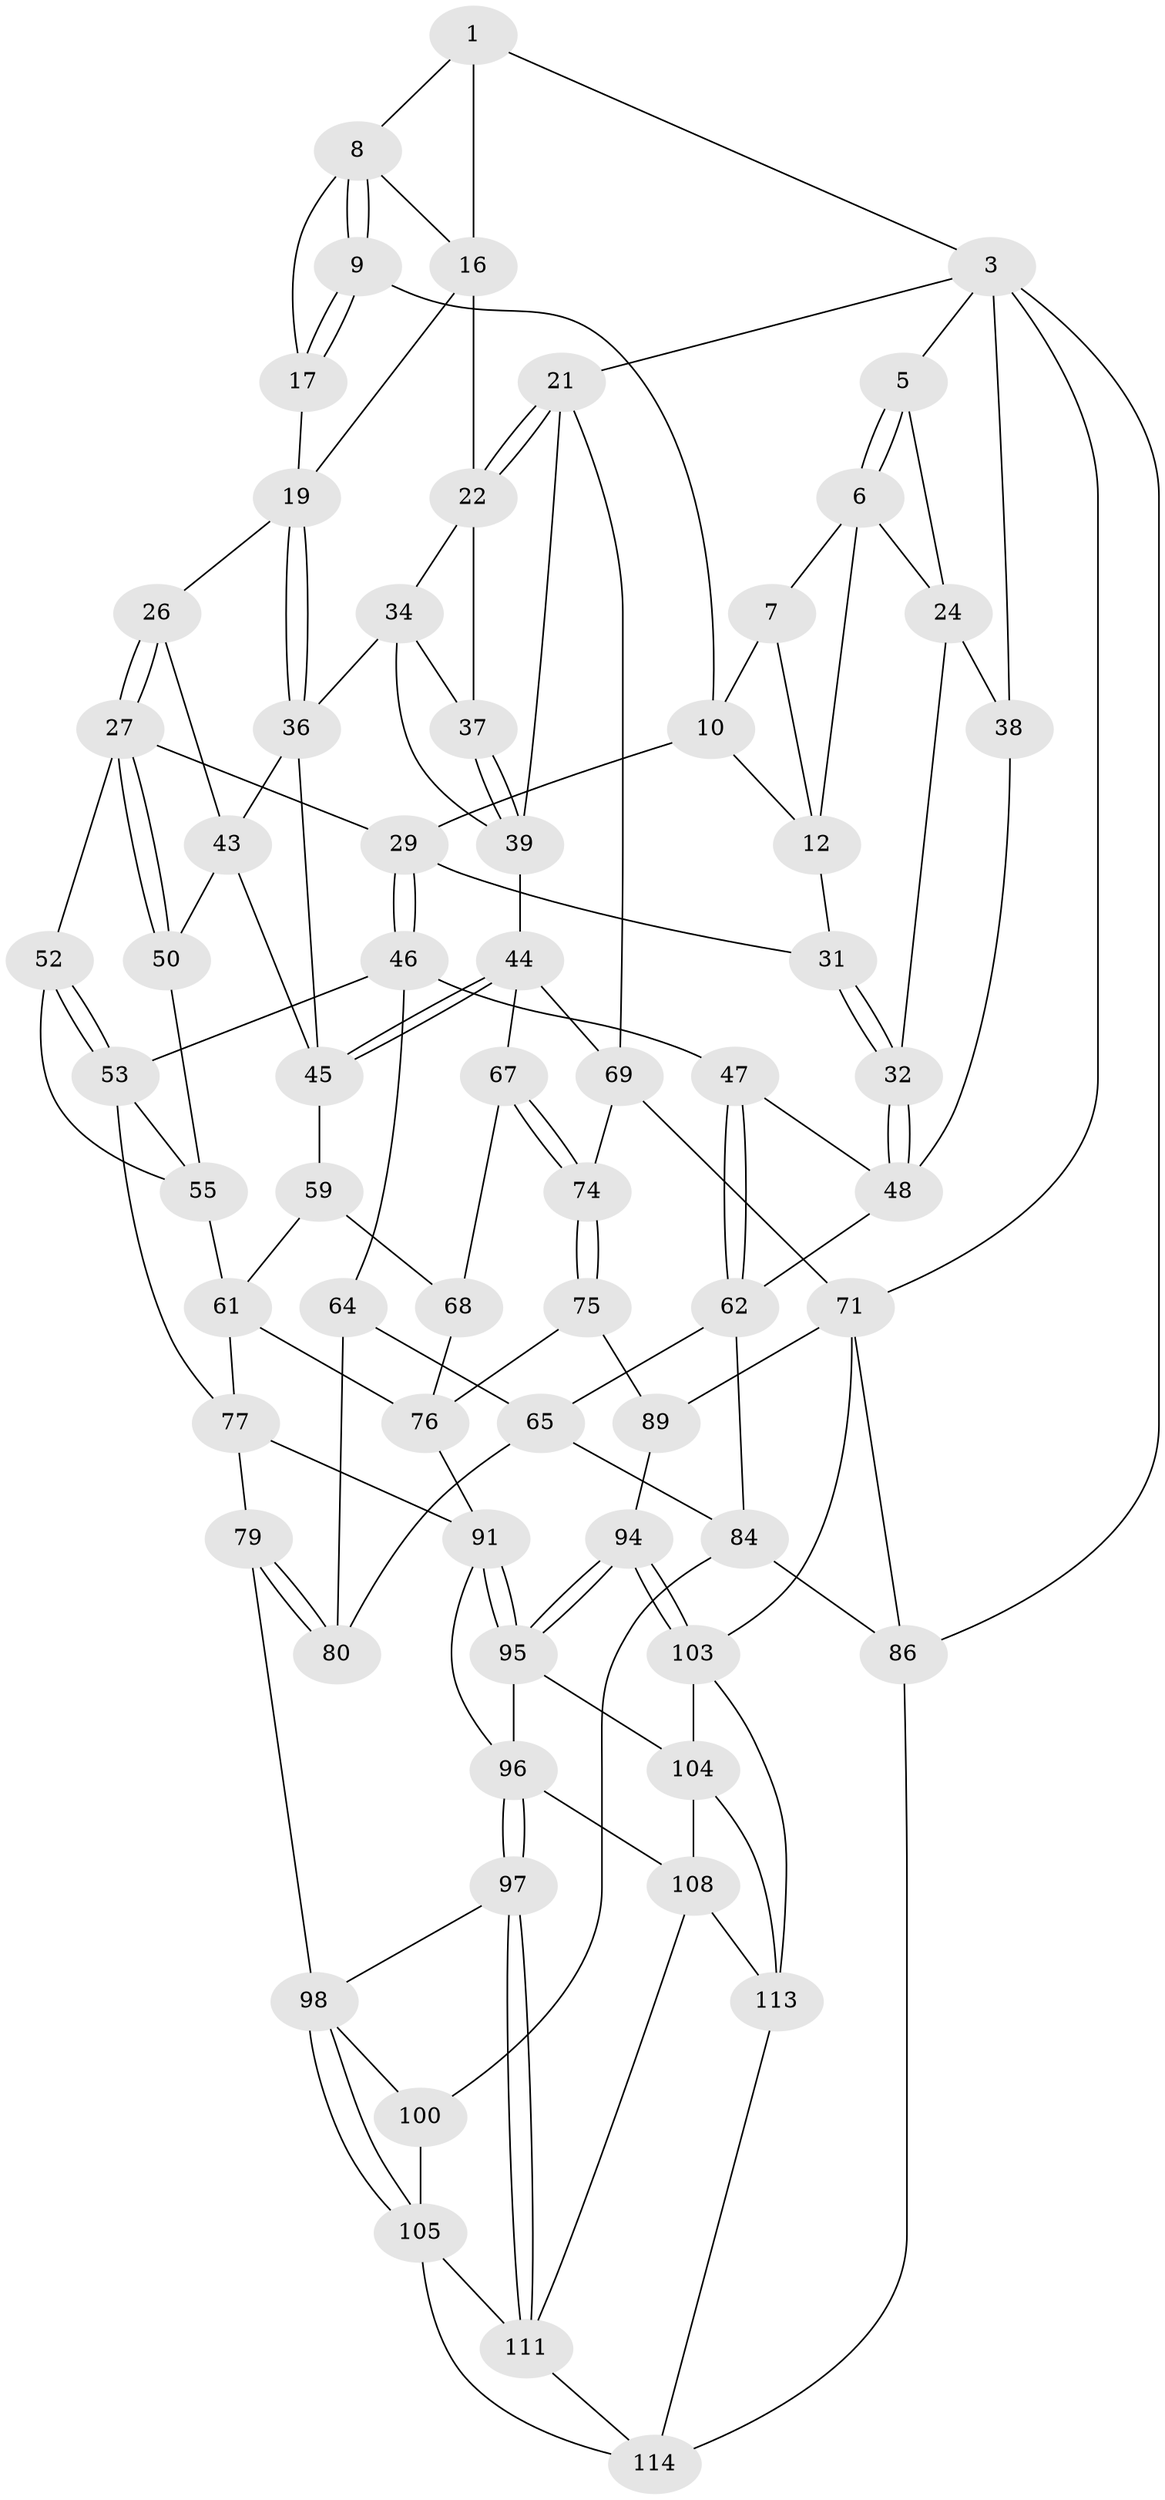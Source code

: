 // original degree distribution, {3: 0.017241379310344827, 5: 0.5689655172413793, 6: 0.19827586206896552, 4: 0.21551724137931033}
// Generated by graph-tools (version 1.1) at 2025/42/03/06/25 10:42:27]
// undirected, 67 vertices, 146 edges
graph export_dot {
graph [start="1"]
  node [color=gray90,style=filled];
  1 [pos="+0.604863062653976+0",super="+2"];
  3 [pos="+1+0",super="+4"];
  5 [pos="+0+0"];
  6 [pos="+0.2489126717708808+0",super="+14"];
  7 [pos="+0.5535407046374609+0",super="+11"];
  8 [pos="+0.63506257400854+0",super="+15"];
  9 [pos="+0.6059623492950263+0.063398823719072"];
  10 [pos="+0.5970001185378983+0.06974413767411325",super="+25"];
  12 [pos="+0.4732910757707097+0.09448647674215024",super="+13"];
  16 [pos="+0.8253151457635257+0",super="+18"];
  17 [pos="+0.7084035932084393+0.12917812139859713"];
  19 [pos="+0.7320449370177038+0.1487179218899083",super="+20"];
  21 [pos="+1+0",super="+40"];
  22 [pos="+0.9862029913769225+0.12128501448624167",super="+23"];
  24 [pos="+0.14496851531778135+0.12746509732997036",super="+33"];
  26 [pos="+0.6726783201421275+0.21006903860291726"];
  27 [pos="+0.6480659072212522+0.217858761069078",super="+28"];
  29 [pos="+0.5249647106944495+0.19000310477433344",super="+30"];
  31 [pos="+0.29419638978005286+0.1641083113249171"];
  32 [pos="+0.26917569605676744+0.21158762673038065"];
  34 [pos="+0.8430348954641849+0.16769087068638036",super="+35"];
  36 [pos="+0.8198353226653067+0.22599161294524256",super="+42"];
  37 [pos="+0.9517135486073798+0.147073226054201"];
  38 [pos="+0+0.2860962728492451"];
  39 [pos="+0.8647551915473998+0.24091443541209684",super="+41"];
  43 [pos="+0.6935723057224448+0.23142831928828592",super="+49"];
  44 [pos="+0.8917290297514959+0.3430774464590852",super="+66"];
  45 [pos="+0.7779335944331872+0.3067383611462212",super="+51"];
  46 [pos="+0.4430354583530887+0.29250027209731344",super="+54"];
  47 [pos="+0.28172547252670205+0.2514370121263941"];
  48 [pos="+0.27625598907780163+0.24054104443906152",super="+56"];
  50 [pos="+0.6713975673787873+0.34751185849345234"];
  52 [pos="+0.6070848226713252+0.3009710519704198"];
  53 [pos="+0.5366561311735892+0.42529992386513554",super="+58"];
  55 [pos="+0.64994266160011+0.3556545753435979",super="+57"];
  59 [pos="+0.7252740864964918+0.374889428497341",super="+60"];
  61 [pos="+0.5684662903542311+0.4374346986991662",super="+83"];
  62 [pos="+0.22502356308199664+0.39843484620869446",super="+63"];
  64 [pos="+0.35399853433622286+0.5142018426756791",super="+81"];
  65 [pos="+0.3022029364482791+0.47435862838158654",super="+87"];
  67 [pos="+0.8803551734055934+0.3851463957878702"];
  68 [pos="+0.8784399414484273+0.3861719984177348",super="+73"];
  69 [pos="+1+0.49670093930492726",super="+70"];
  71 [pos="+1+1",super="+72"];
  74 [pos="+0.9185779946672549+0.5438325744343948"];
  75 [pos="+0.8821453009972455+0.5863633505104272",super="+90"];
  76 [pos="+0.7597234843976466+0.5644433334908127",super="+82"];
  77 [pos="+0.5258653492982225+0.6054905710117636",super="+78"];
  79 [pos="+0.3934455307989857+0.6675009287157561"];
  80 [pos="+0.38657657391525513+0.6494250867028691",super="+88"];
  84 [pos="+0+0.6586198699778256",super="+85"];
  86 [pos="+0+1"];
  89 [pos="+1+0.7776448243194642",super="+93"];
  91 [pos="+0.6988958103152498+0.7055360806337747",super="+92"];
  94 [pos="+0.8593498931724757+0.7721838010520155"];
  95 [pos="+0.7024343810850393+0.7177811865618001",super="+101"];
  96 [pos="+0.563674575311453+0.8110633985029531",super="+102"];
  97 [pos="+0.5318925236896019+0.8287584876436909"];
  98 [pos="+0.4070020532962704+0.7571204367753589",super="+99"];
  100 [pos="+0.17201222154366547+0.7434542694675657"];
  103 [pos="+0.8404896760567098+0.8857020500188112",super="+109"];
  104 [pos="+0.7510454718461311+0.9063605119889117",super="+107"];
  105 [pos="+0.351412417439663+0.8882958504586739",super="+106"];
  108 [pos="+0.6742063275545078+0.9586517967696455",super="+110"];
  111 [pos="+0.5375089700969158+0.9060986621221427",super="+112"];
  113 [pos="+0.6226395104082343+1",super="+115"];
  114 [pos="+0.42694050319302057+1",super="+116"];
  1 -- 8;
  1 -- 16;
  1 -- 3;
  3 -- 21;
  3 -- 71;
  3 -- 38;
  3 -- 5;
  3 -- 86;
  5 -- 6;
  5 -- 6;
  5 -- 24;
  6 -- 7;
  6 -- 24;
  6 -- 12;
  7 -- 10;
  7 -- 12;
  8 -- 9;
  8 -- 9;
  8 -- 16;
  8 -- 17;
  9 -- 10;
  9 -- 17;
  9 -- 17;
  10 -- 12;
  10 -- 29;
  12 -- 31;
  16 -- 19;
  16 -- 22;
  17 -- 19;
  19 -- 36;
  19 -- 36;
  19 -- 26;
  21 -- 22;
  21 -- 22;
  21 -- 69;
  21 -- 39;
  22 -- 37;
  22 -- 34;
  24 -- 32;
  24 -- 38;
  26 -- 27;
  26 -- 27;
  26 -- 43;
  27 -- 50;
  27 -- 50;
  27 -- 52;
  27 -- 29;
  29 -- 46;
  29 -- 46;
  29 -- 31;
  31 -- 32;
  31 -- 32;
  32 -- 48;
  32 -- 48;
  34 -- 37;
  34 -- 36;
  34 -- 39;
  36 -- 43;
  36 -- 45;
  37 -- 39;
  37 -- 39;
  38 -- 48;
  39 -- 44;
  43 -- 50;
  43 -- 45;
  44 -- 45;
  44 -- 45;
  44 -- 67;
  44 -- 69;
  45 -- 59;
  46 -- 47;
  46 -- 64;
  46 -- 53;
  47 -- 48;
  47 -- 62;
  47 -- 62;
  48 -- 62;
  50 -- 55;
  52 -- 53;
  52 -- 53;
  52 -- 55;
  53 -- 77;
  53 -- 55;
  55 -- 61;
  59 -- 68 [weight=2];
  59 -- 61;
  61 -- 77;
  61 -- 76;
  62 -- 65;
  62 -- 84;
  64 -- 65;
  64 -- 80 [weight=2];
  65 -- 80;
  65 -- 84;
  67 -- 68;
  67 -- 74;
  67 -- 74;
  68 -- 76;
  69 -- 71;
  69 -- 74;
  71 -- 86;
  71 -- 89;
  71 -- 103;
  74 -- 75;
  74 -- 75;
  75 -- 76;
  75 -- 89 [weight=2];
  76 -- 91;
  77 -- 79;
  77 -- 91;
  79 -- 80;
  79 -- 80;
  79 -- 98;
  84 -- 100;
  84 -- 86;
  86 -- 114;
  89 -- 94;
  91 -- 95;
  91 -- 95;
  91 -- 96;
  94 -- 95;
  94 -- 95;
  94 -- 103;
  94 -- 103;
  95 -- 104;
  95 -- 96;
  96 -- 97;
  96 -- 97;
  96 -- 108;
  97 -- 98;
  97 -- 111;
  97 -- 111;
  98 -- 105;
  98 -- 105;
  98 -- 100;
  100 -- 105;
  103 -- 104;
  103 -- 113;
  104 -- 113;
  104 -- 108;
  105 -- 111;
  105 -- 114;
  108 -- 113;
  108 -- 111;
  111 -- 114;
  113 -- 114;
}
